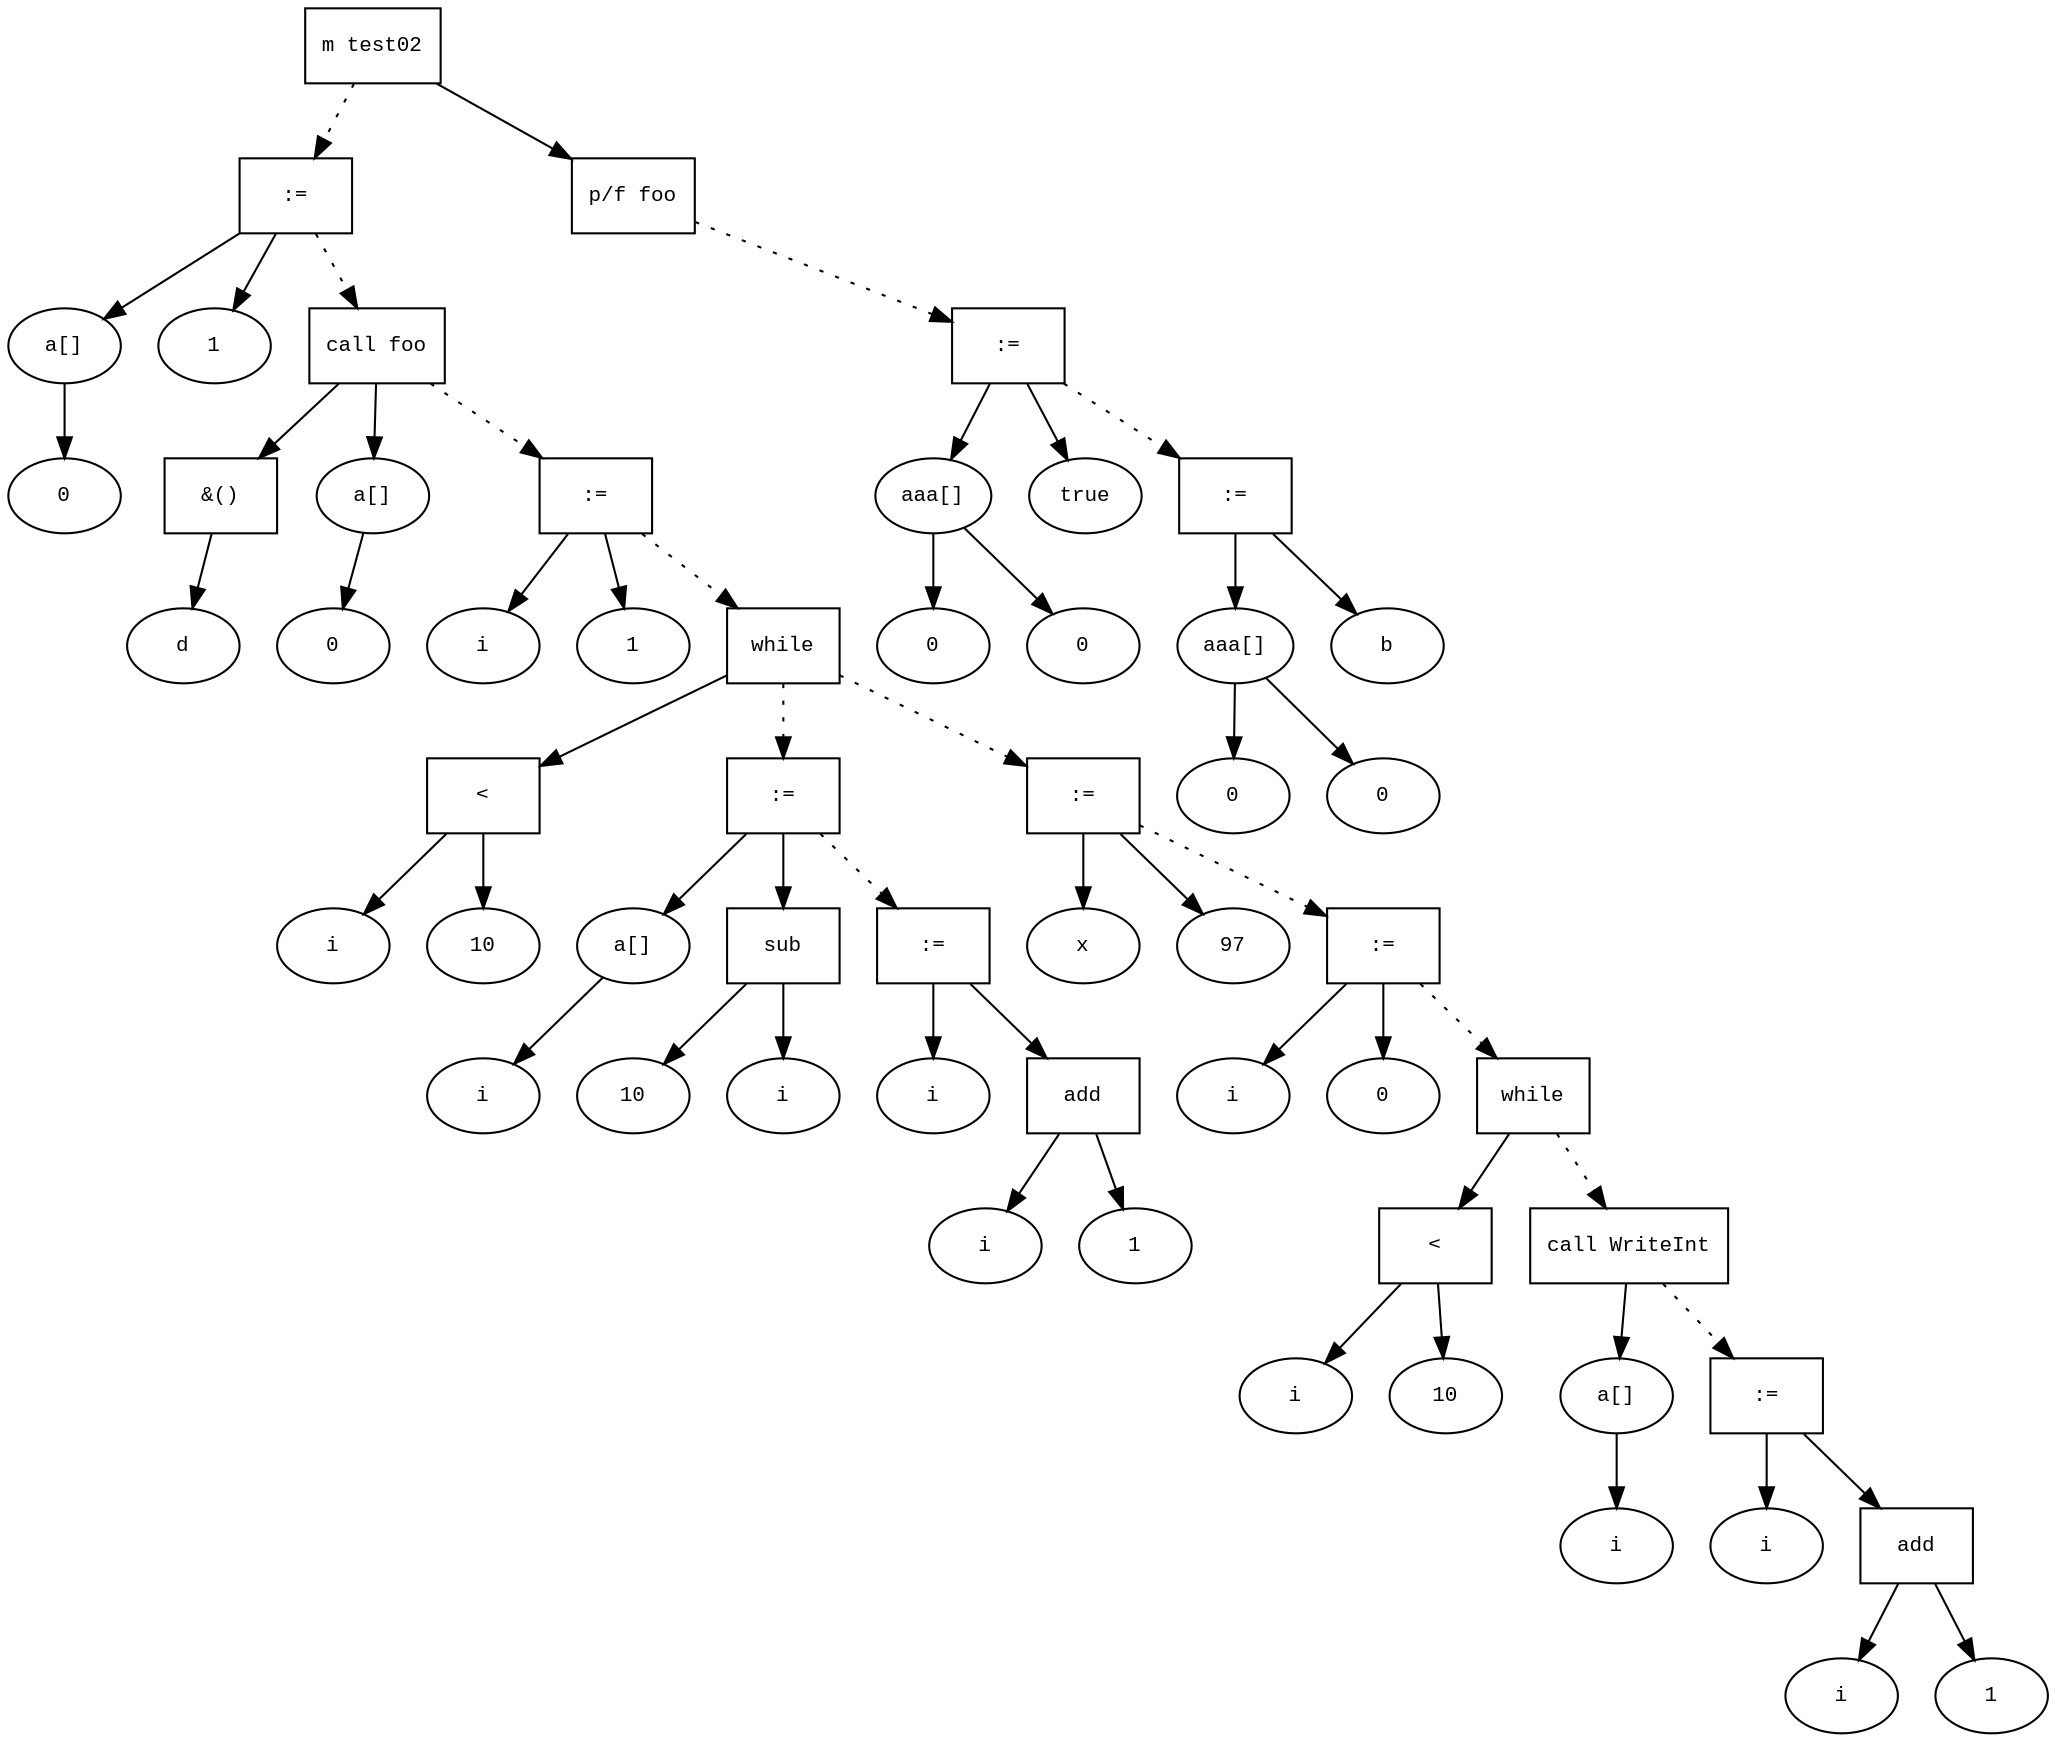 digraph AST {
  graph [fontname="Times New Roman",fontsize=10];
  node  [fontname="Courier New",fontsize=10];
  edge  [fontname="Times New Roman",fontsize=10];

  node0 [label="m test02",shape=box];
  node29 [label=":=",shape=box];
  node26 [label="a[]",shape=ellipse];
  node27 [label="0",shape=ellipse];
  node26-> node27;
  node29->node26;
  node28 [label="1",shape=ellipse];
  node29->node28;
  node0 -> node29 [style=dotted];
  node31 [label="call foo",shape=box];
  node33 [label="&()",shape=box];
  node32 [label="d",shape=ellipse];
  node33->node32;
  node31->node33;
  node34 [label="a[]",shape=ellipse];
  node35 [label="0",shape=ellipse];
  node34-> node35;
  node31->node34;
  node29 -> node31 [style=dotted];
  node39 [label=":=",shape=box];
  node37 [label="i",shape=ellipse];
  node39->node37;
  node38 [label="1",shape=ellipse];
  node39->node38;
  node31 -> node39 [style=dotted];
  node54 [label="while",shape=box];
  node42 [label="<",shape=box];
  node40 [label="i",shape=ellipse];
  node42->node40;
  node41 [label="10",shape=ellipse];
  node42->node41;
  node54->node42;
  node48 [label=":=",shape=box];
  node43 [label="a[]",shape=ellipse];
  node44 [label="i",shape=ellipse];
  node43-> node44;
  node48->node43;
  node47 [label="sub",shape=box];
  node45 [label="10",shape=ellipse];
  node47->node45;
  node46 [label="i",shape=ellipse];
  node47->node46;
  node48->node47;
  node54 -> node48 [style=dotted];
  node53 [label=":=",shape=box];
  node49 [label="i",shape=ellipse];
  node53->node49;
  node52 [label="add",shape=box];
  node50 [label="i",shape=ellipse];
  node52->node50;
  node51 [label="1",shape=ellipse];
  node52->node51;
  node53->node52;
  node48 -> node53 [style=dotted];
  node39 -> node54 [style=dotted];
  node57 [label=":=",shape=box];
  node55 [label="x",shape=ellipse];
  node57->node55;
  node56 [label="97",shape=ellipse];
  node57->node56;
  node54 -> node57 [style=dotted];
  node60 [label=":=",shape=box];
  node58 [label="i",shape=ellipse];
  node60->node58;
  node59 [label="0",shape=ellipse];
  node60->node59;
  node57 -> node60 [style=dotted];
  node74 [label="while",shape=box];
  node63 [label="<",shape=box];
  node61 [label="i",shape=ellipse];
  node63->node61;
  node62 [label="10",shape=ellipse];
  node63->node62;
  node74->node63;
  node65 [label="call WriteInt",shape=box];
  node66 [label="a[]",shape=ellipse];
  node67 [label="i",shape=ellipse];
  node66-> node67;
  node65->node66;
  node74 -> node65 [style=dotted];
  node73 [label=":=",shape=box];
  node69 [label="i",shape=ellipse];
  node73->node69;
  node72 [label="add",shape=box];
  node70 [label="i",shape=ellipse];
  node72->node70;
  node71 [label="1",shape=ellipse];
  node72->node71;
  node73->node72;
  node65 -> node73 [style=dotted];
  node60 -> node74 [style=dotted];
  node15 [label="p/f foo",shape=box];
  node20 [label=":=",shape=box];
  node16 [label="aaa[]",shape=ellipse];
  node17 [label="0",shape=ellipse];
  node16-> node17;
  node18 [label="0",shape=ellipse];
  node16-> node18;
  node20->node16;
  node19 [label="true",shape=ellipse];
  node20->node19;
  node15 -> node20 [style=dotted];
  node25 [label=":=",shape=box];
  node21 [label="aaa[]",shape=ellipse];
  node22 [label="0",shape=ellipse];
  node21-> node22;
  node23 [label="0",shape=ellipse];
  node21-> node23;
  node25->node21;
  node24 [label="b",shape=ellipse];
  node25->node24;
  node20 -> node25 [style=dotted];
  node0 -> node15;
}
